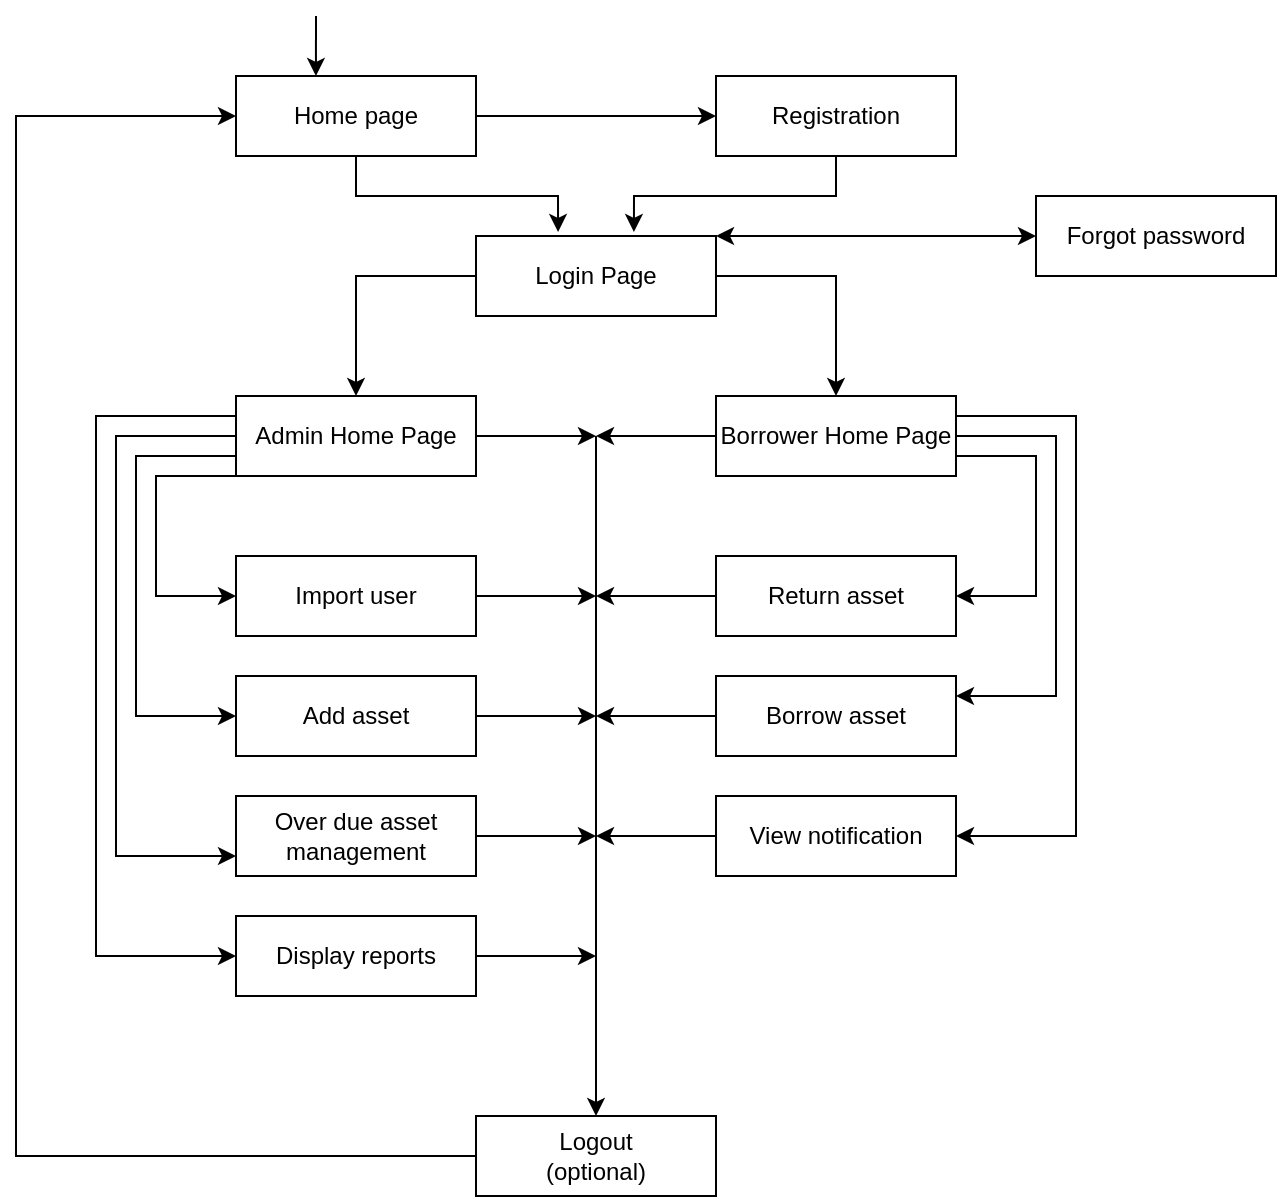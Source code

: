 <mxfile version="13.7.7" type="device"><diagram id="AZTr9gQJBZfn9VOHELCW" name="Page-1"><mxGraphModel dx="1056" dy="598" grid="1" gridSize="10" guides="1" tooltips="1" connect="1" arrows="1" fold="1" page="1" pageScale="1" pageWidth="827" pageHeight="1169" math="0" shadow="0"><root><mxCell id="0"/><mxCell id="1" parent="0"/><mxCell id="IRYdO5oDRFU9oWbM4ukO-38" style="edgeStyle=orthogonalEdgeStyle;rounded=0;orthogonalLoop=1;jettySize=auto;html=1;entryX=0.5;entryY=0;entryDx=0;entryDy=0;" edge="1" parent="1" source="IRYdO5oDRFU9oWbM4ukO-1" target="IRYdO5oDRFU9oWbM4ukO-4"><mxGeometry relative="1" as="geometry"><Array as="points"><mxPoint x="220" y="140"/></Array></mxGeometry></mxCell><mxCell id="IRYdO5oDRFU9oWbM4ukO-39" style="edgeStyle=orthogonalEdgeStyle;rounded=0;orthogonalLoop=1;jettySize=auto;html=1;entryX=0.5;entryY=0;entryDx=0;entryDy=0;" edge="1" parent="1" source="IRYdO5oDRFU9oWbM4ukO-1" target="IRYdO5oDRFU9oWbM4ukO-5"><mxGeometry relative="1" as="geometry"><Array as="points"><mxPoint x="460" y="140"/></Array></mxGeometry></mxCell><mxCell id="IRYdO5oDRFU9oWbM4ukO-1" value="Login Page" style="rounded=0;whiteSpace=wrap;html=1;" vertex="1" parent="1"><mxGeometry x="280" y="120" width="120" height="40" as="geometry"/></mxCell><mxCell id="IRYdO5oDRFU9oWbM4ukO-36" style="edgeStyle=orthogonalEdgeStyle;rounded=0;orthogonalLoop=1;jettySize=auto;html=1;entryX=0.658;entryY=-0.05;entryDx=0;entryDy=0;entryPerimeter=0;" edge="1" parent="1" source="IRYdO5oDRFU9oWbM4ukO-2" target="IRYdO5oDRFU9oWbM4ukO-1"><mxGeometry relative="1" as="geometry"><mxPoint x="360" y="110" as="targetPoint"/></mxGeometry></mxCell><mxCell id="IRYdO5oDRFU9oWbM4ukO-2" value="Registration" style="rounded=0;whiteSpace=wrap;html=1;" vertex="1" parent="1"><mxGeometry x="400" y="40" width="120" height="40" as="geometry"/></mxCell><mxCell id="IRYdO5oDRFU9oWbM4ukO-7" style="edgeStyle=orthogonalEdgeStyle;rounded=0;orthogonalLoop=1;jettySize=auto;html=1;entryX=0;entryY=0.5;entryDx=0;entryDy=0;" edge="1" parent="1" source="IRYdO5oDRFU9oWbM4ukO-3" target="IRYdO5oDRFU9oWbM4ukO-2"><mxGeometry relative="1" as="geometry"/></mxCell><mxCell id="IRYdO5oDRFU9oWbM4ukO-37" style="edgeStyle=orthogonalEdgeStyle;rounded=0;orthogonalLoop=1;jettySize=auto;html=1;entryX=0.342;entryY=-0.05;entryDx=0;entryDy=0;entryPerimeter=0;" edge="1" parent="1" source="IRYdO5oDRFU9oWbM4ukO-3" target="IRYdO5oDRFU9oWbM4ukO-1"><mxGeometry relative="1" as="geometry"/></mxCell><mxCell id="IRYdO5oDRFU9oWbM4ukO-3" value="Home page" style="rounded=0;whiteSpace=wrap;html=1;" vertex="1" parent="1"><mxGeometry x="160" y="40" width="120" height="40" as="geometry"/></mxCell><mxCell id="IRYdO5oDRFU9oWbM4ukO-16" style="edgeStyle=orthogonalEdgeStyle;rounded=0;orthogonalLoop=1;jettySize=auto;html=1;entryX=0;entryY=0.5;entryDx=0;entryDy=0;" edge="1" parent="1" source="IRYdO5oDRFU9oWbM4ukO-4" target="IRYdO5oDRFU9oWbM4ukO-12"><mxGeometry relative="1" as="geometry"><Array as="points"><mxPoint x="120" y="240"/><mxPoint x="120" y="300"/></Array></mxGeometry></mxCell><mxCell id="IRYdO5oDRFU9oWbM4ukO-17" style="edgeStyle=orthogonalEdgeStyle;rounded=0;orthogonalLoop=1;jettySize=auto;html=1;entryX=0;entryY=0.5;entryDx=0;entryDy=0;" edge="1" parent="1" source="IRYdO5oDRFU9oWbM4ukO-4" target="IRYdO5oDRFU9oWbM4ukO-13"><mxGeometry relative="1" as="geometry"><Array as="points"><mxPoint x="110" y="230"/><mxPoint x="110" y="360"/></Array></mxGeometry></mxCell><mxCell id="IRYdO5oDRFU9oWbM4ukO-18" style="edgeStyle=orthogonalEdgeStyle;rounded=0;orthogonalLoop=1;jettySize=auto;html=1;entryX=0;entryY=0.75;entryDx=0;entryDy=0;" edge="1" parent="1" source="IRYdO5oDRFU9oWbM4ukO-4" target="IRYdO5oDRFU9oWbM4ukO-14"><mxGeometry relative="1" as="geometry"><Array as="points"><mxPoint x="100" y="220"/><mxPoint x="100" y="430"/></Array></mxGeometry></mxCell><mxCell id="IRYdO5oDRFU9oWbM4ukO-19" style="edgeStyle=orthogonalEdgeStyle;rounded=0;orthogonalLoop=1;jettySize=auto;html=1;entryX=0;entryY=0.5;entryDx=0;entryDy=0;" edge="1" parent="1" source="IRYdO5oDRFU9oWbM4ukO-4" target="IRYdO5oDRFU9oWbM4ukO-15"><mxGeometry relative="1" as="geometry"><Array as="points"><mxPoint x="90" y="210"/><mxPoint x="90" y="480"/></Array></mxGeometry></mxCell><mxCell id="IRYdO5oDRFU9oWbM4ukO-52" style="edgeStyle=orthogonalEdgeStyle;rounded=0;orthogonalLoop=1;jettySize=auto;html=1;" edge="1" parent="1" source="IRYdO5oDRFU9oWbM4ukO-4"><mxGeometry relative="1" as="geometry"><mxPoint x="340" y="220.0" as="targetPoint"/></mxGeometry></mxCell><mxCell id="IRYdO5oDRFU9oWbM4ukO-4" value="Admin Home Page" style="rounded=0;whiteSpace=wrap;html=1;" vertex="1" parent="1"><mxGeometry x="160" y="200" width="120" height="40" as="geometry"/></mxCell><mxCell id="IRYdO5oDRFU9oWbM4ukO-30" style="edgeStyle=orthogonalEdgeStyle;rounded=0;orthogonalLoop=1;jettySize=auto;html=1;" edge="1" parent="1" source="IRYdO5oDRFU9oWbM4ukO-5" target="IRYdO5oDRFU9oWbM4ukO-27"><mxGeometry relative="1" as="geometry"><Array as="points"><mxPoint x="560" y="230"/><mxPoint x="560" y="300"/></Array></mxGeometry></mxCell><mxCell id="IRYdO5oDRFU9oWbM4ukO-32" style="edgeStyle=orthogonalEdgeStyle;rounded=0;orthogonalLoop=1;jettySize=auto;html=1;entryX=1;entryY=0.25;entryDx=0;entryDy=0;" edge="1" parent="1" source="IRYdO5oDRFU9oWbM4ukO-5" target="IRYdO5oDRFU9oWbM4ukO-28"><mxGeometry relative="1" as="geometry"><mxPoint x="430" y="260" as="targetPoint"/><Array as="points"><mxPoint x="570" y="220"/><mxPoint x="570" y="350"/></Array></mxGeometry></mxCell><mxCell id="IRYdO5oDRFU9oWbM4ukO-53" style="edgeStyle=orthogonalEdgeStyle;rounded=0;orthogonalLoop=1;jettySize=auto;html=1;" edge="1" parent="1" source="IRYdO5oDRFU9oWbM4ukO-5"><mxGeometry relative="1" as="geometry"><mxPoint x="340" y="220.0" as="targetPoint"/></mxGeometry></mxCell><mxCell id="IRYdO5oDRFU9oWbM4ukO-58" style="edgeStyle=orthogonalEdgeStyle;rounded=0;orthogonalLoop=1;jettySize=auto;html=1;entryX=1;entryY=0.5;entryDx=0;entryDy=0;" edge="1" parent="1" source="IRYdO5oDRFU9oWbM4ukO-5" target="IRYdO5oDRFU9oWbM4ukO-57"><mxGeometry relative="1" as="geometry"><Array as="points"><mxPoint x="580" y="210"/><mxPoint x="580" y="420"/></Array></mxGeometry></mxCell><mxCell id="IRYdO5oDRFU9oWbM4ukO-5" value="Borrower Home Page" style="rounded=0;whiteSpace=wrap;html=1;" vertex="1" parent="1"><mxGeometry x="400" y="200" width="120" height="40" as="geometry"/></mxCell><mxCell id="IRYdO5oDRFU9oWbM4ukO-46" style="edgeStyle=orthogonalEdgeStyle;rounded=0;orthogonalLoop=1;jettySize=auto;html=1;" edge="1" parent="1" source="IRYdO5oDRFU9oWbM4ukO-12"><mxGeometry relative="1" as="geometry"><mxPoint x="340" y="300" as="targetPoint"/></mxGeometry></mxCell><mxCell id="IRYdO5oDRFU9oWbM4ukO-12" value="Import user" style="rounded=0;whiteSpace=wrap;html=1;" vertex="1" parent="1"><mxGeometry x="160" y="280" width="120" height="40" as="geometry"/></mxCell><mxCell id="IRYdO5oDRFU9oWbM4ukO-41" style="edgeStyle=orthogonalEdgeStyle;rounded=0;orthogonalLoop=1;jettySize=auto;html=1;" edge="1" parent="1" source="IRYdO5oDRFU9oWbM4ukO-13"><mxGeometry relative="1" as="geometry"><mxPoint x="340" y="360" as="targetPoint"/></mxGeometry></mxCell><mxCell id="IRYdO5oDRFU9oWbM4ukO-13" value="Add asset" style="rounded=0;whiteSpace=wrap;html=1;" vertex="1" parent="1"><mxGeometry x="160" y="340" width="120" height="40" as="geometry"/></mxCell><mxCell id="IRYdO5oDRFU9oWbM4ukO-42" style="edgeStyle=orthogonalEdgeStyle;rounded=0;orthogonalLoop=1;jettySize=auto;html=1;" edge="1" parent="1" source="IRYdO5oDRFU9oWbM4ukO-14"><mxGeometry relative="1" as="geometry"><mxPoint x="340" y="420" as="targetPoint"/></mxGeometry></mxCell><mxCell id="IRYdO5oDRFU9oWbM4ukO-14" value="Over due asset management" style="rounded=0;whiteSpace=wrap;html=1;" vertex="1" parent="1"><mxGeometry x="160" y="400" width="120" height="40" as="geometry"/></mxCell><mxCell id="IRYdO5oDRFU9oWbM4ukO-43" style="edgeStyle=orthogonalEdgeStyle;rounded=0;orthogonalLoop=1;jettySize=auto;html=1;" edge="1" parent="1" source="IRYdO5oDRFU9oWbM4ukO-15"><mxGeometry relative="1" as="geometry"><mxPoint x="340" y="480" as="targetPoint"/></mxGeometry></mxCell><mxCell id="IRYdO5oDRFU9oWbM4ukO-15" value="Display reports" style="rounded=0;whiteSpace=wrap;html=1;" vertex="1" parent="1"><mxGeometry x="160" y="460" width="120" height="40" as="geometry"/></mxCell><mxCell id="IRYdO5oDRFU9oWbM4ukO-50" style="edgeStyle=orthogonalEdgeStyle;rounded=0;orthogonalLoop=1;jettySize=auto;html=1;entryX=0;entryY=0.5;entryDx=0;entryDy=0;" edge="1" parent="1" source="IRYdO5oDRFU9oWbM4ukO-20" target="IRYdO5oDRFU9oWbM4ukO-3"><mxGeometry relative="1" as="geometry"><Array as="points"><mxPoint x="50" y="580"/><mxPoint x="50" y="60"/></Array></mxGeometry></mxCell><mxCell id="IRYdO5oDRFU9oWbM4ukO-20" value="Logout&lt;br&gt;(optional)" style="rounded=0;whiteSpace=wrap;html=1;" vertex="1" parent="1"><mxGeometry x="280" y="560" width="120" height="40" as="geometry"/></mxCell><mxCell id="IRYdO5oDRFU9oWbM4ukO-44" style="edgeStyle=orthogonalEdgeStyle;rounded=0;orthogonalLoop=1;jettySize=auto;html=1;" edge="1" parent="1" source="IRYdO5oDRFU9oWbM4ukO-27"><mxGeometry relative="1" as="geometry"><mxPoint x="340" y="300" as="targetPoint"/></mxGeometry></mxCell><mxCell id="IRYdO5oDRFU9oWbM4ukO-27" value="Return asset" style="rounded=0;whiteSpace=wrap;html=1;" vertex="1" parent="1"><mxGeometry x="400" y="280" width="120" height="40" as="geometry"/></mxCell><mxCell id="IRYdO5oDRFU9oWbM4ukO-45" style="edgeStyle=orthogonalEdgeStyle;rounded=0;orthogonalLoop=1;jettySize=auto;html=1;" edge="1" parent="1" source="IRYdO5oDRFU9oWbM4ukO-28"><mxGeometry relative="1" as="geometry"><mxPoint x="340" y="360" as="targetPoint"/></mxGeometry></mxCell><mxCell id="IRYdO5oDRFU9oWbM4ukO-28" value="Borrow asset" style="rounded=0;whiteSpace=wrap;html=1;" vertex="1" parent="1"><mxGeometry x="400" y="340" width="120" height="40" as="geometry"/></mxCell><mxCell id="IRYdO5oDRFU9oWbM4ukO-48" value="" style="endArrow=classic;html=1;entryX=0.5;entryY=0;entryDx=0;entryDy=0;" edge="1" parent="1" target="IRYdO5oDRFU9oWbM4ukO-20"><mxGeometry width="50" height="50" relative="1" as="geometry"><mxPoint x="340" y="220" as="sourcePoint"/><mxPoint x="390" y="250" as="targetPoint"/></mxGeometry></mxCell><mxCell id="IRYdO5oDRFU9oWbM4ukO-51" value="" style="endArrow=classic;html=1;entryX=0.333;entryY=0;entryDx=0;entryDy=0;entryPerimeter=0;" edge="1" parent="1" target="IRYdO5oDRFU9oWbM4ukO-3"><mxGeometry width="50" height="50" relative="1" as="geometry"><mxPoint x="200" y="10" as="sourcePoint"/><mxPoint x="440" y="280" as="targetPoint"/></mxGeometry></mxCell><mxCell id="IRYdO5oDRFU9oWbM4ukO-54" value="Forgot password" style="rounded=0;whiteSpace=wrap;html=1;" vertex="1" parent="1"><mxGeometry x="560" y="100" width="120" height="40" as="geometry"/></mxCell><mxCell id="IRYdO5oDRFU9oWbM4ukO-56" value="" style="endArrow=classic;startArrow=classic;html=1;entryX=0;entryY=0.5;entryDx=0;entryDy=0;exitX=1;exitY=0;exitDx=0;exitDy=0;" edge="1" parent="1" source="IRYdO5oDRFU9oWbM4ukO-1" target="IRYdO5oDRFU9oWbM4ukO-54"><mxGeometry width="50" height="50" relative="1" as="geometry"><mxPoint x="340" y="340" as="sourcePoint"/><mxPoint x="390" y="290" as="targetPoint"/></mxGeometry></mxCell><mxCell id="IRYdO5oDRFU9oWbM4ukO-57" value="View notification" style="rounded=0;whiteSpace=wrap;html=1;" vertex="1" parent="1"><mxGeometry x="400" y="400" width="120" height="40" as="geometry"/></mxCell><mxCell id="IRYdO5oDRFU9oWbM4ukO-59" value="" style="endArrow=classic;html=1;exitX=0;exitY=0.5;exitDx=0;exitDy=0;" edge="1" parent="1" source="IRYdO5oDRFU9oWbM4ukO-57"><mxGeometry width="50" height="50" relative="1" as="geometry"><mxPoint x="340" y="340" as="sourcePoint"/><mxPoint x="340" y="420" as="targetPoint"/></mxGeometry></mxCell></root></mxGraphModel></diagram></mxfile>